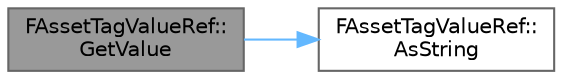 digraph "FAssetTagValueRef::GetValue"
{
 // INTERACTIVE_SVG=YES
 // LATEX_PDF_SIZE
  bgcolor="transparent";
  edge [fontname=Helvetica,fontsize=10,labelfontname=Helvetica,labelfontsize=10];
  node [fontname=Helvetica,fontsize=10,shape=box,height=0.2,width=0.4];
  rankdir="LR";
  Node1 [id="Node000001",label="FAssetTagValueRef::\lGetValue",height=0.2,width=0.4,color="gray40", fillcolor="grey60", style="filled", fontcolor="black",tooltip=" "];
  Node1 -> Node2 [id="edge1_Node000001_Node000002",color="steelblue1",style="solid",tooltip=" "];
  Node2 [id="Node000002",label="FAssetTagValueRef::\lAsString",height=0.2,width=0.4,color="grey40", fillcolor="white", style="filled",URL="$d1/db3/classFAssetTagValueRef.html#a0a04e47c1077c4b5eedc3ef0f6c31072",tooltip=" "];
}
